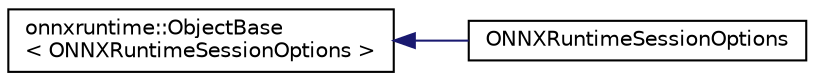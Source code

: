 digraph "Graphical Class Hierarchy"
{
  edge [fontname="Helvetica",fontsize="10",labelfontname="Helvetica",labelfontsize="10"];
  node [fontname="Helvetica",fontsize="10",shape=record];
  rankdir="LR";
  Node0 [label="onnxruntime::ObjectBase\l\< ONNXRuntimeSessionOptions \>",height=0.2,width=0.4,color="black", fillcolor="white", style="filled",URL="$classonnxruntime_1_1ObjectBase.html"];
  Node0 -> Node1 [dir="back",color="midnightblue",fontsize="10",style="solid",fontname="Helvetica"];
  Node1 [label="ONNXRuntimeSessionOptions",height=0.2,width=0.4,color="black", fillcolor="white", style="filled",URL="$structONNXRuntimeSessionOptions.html"];
}

